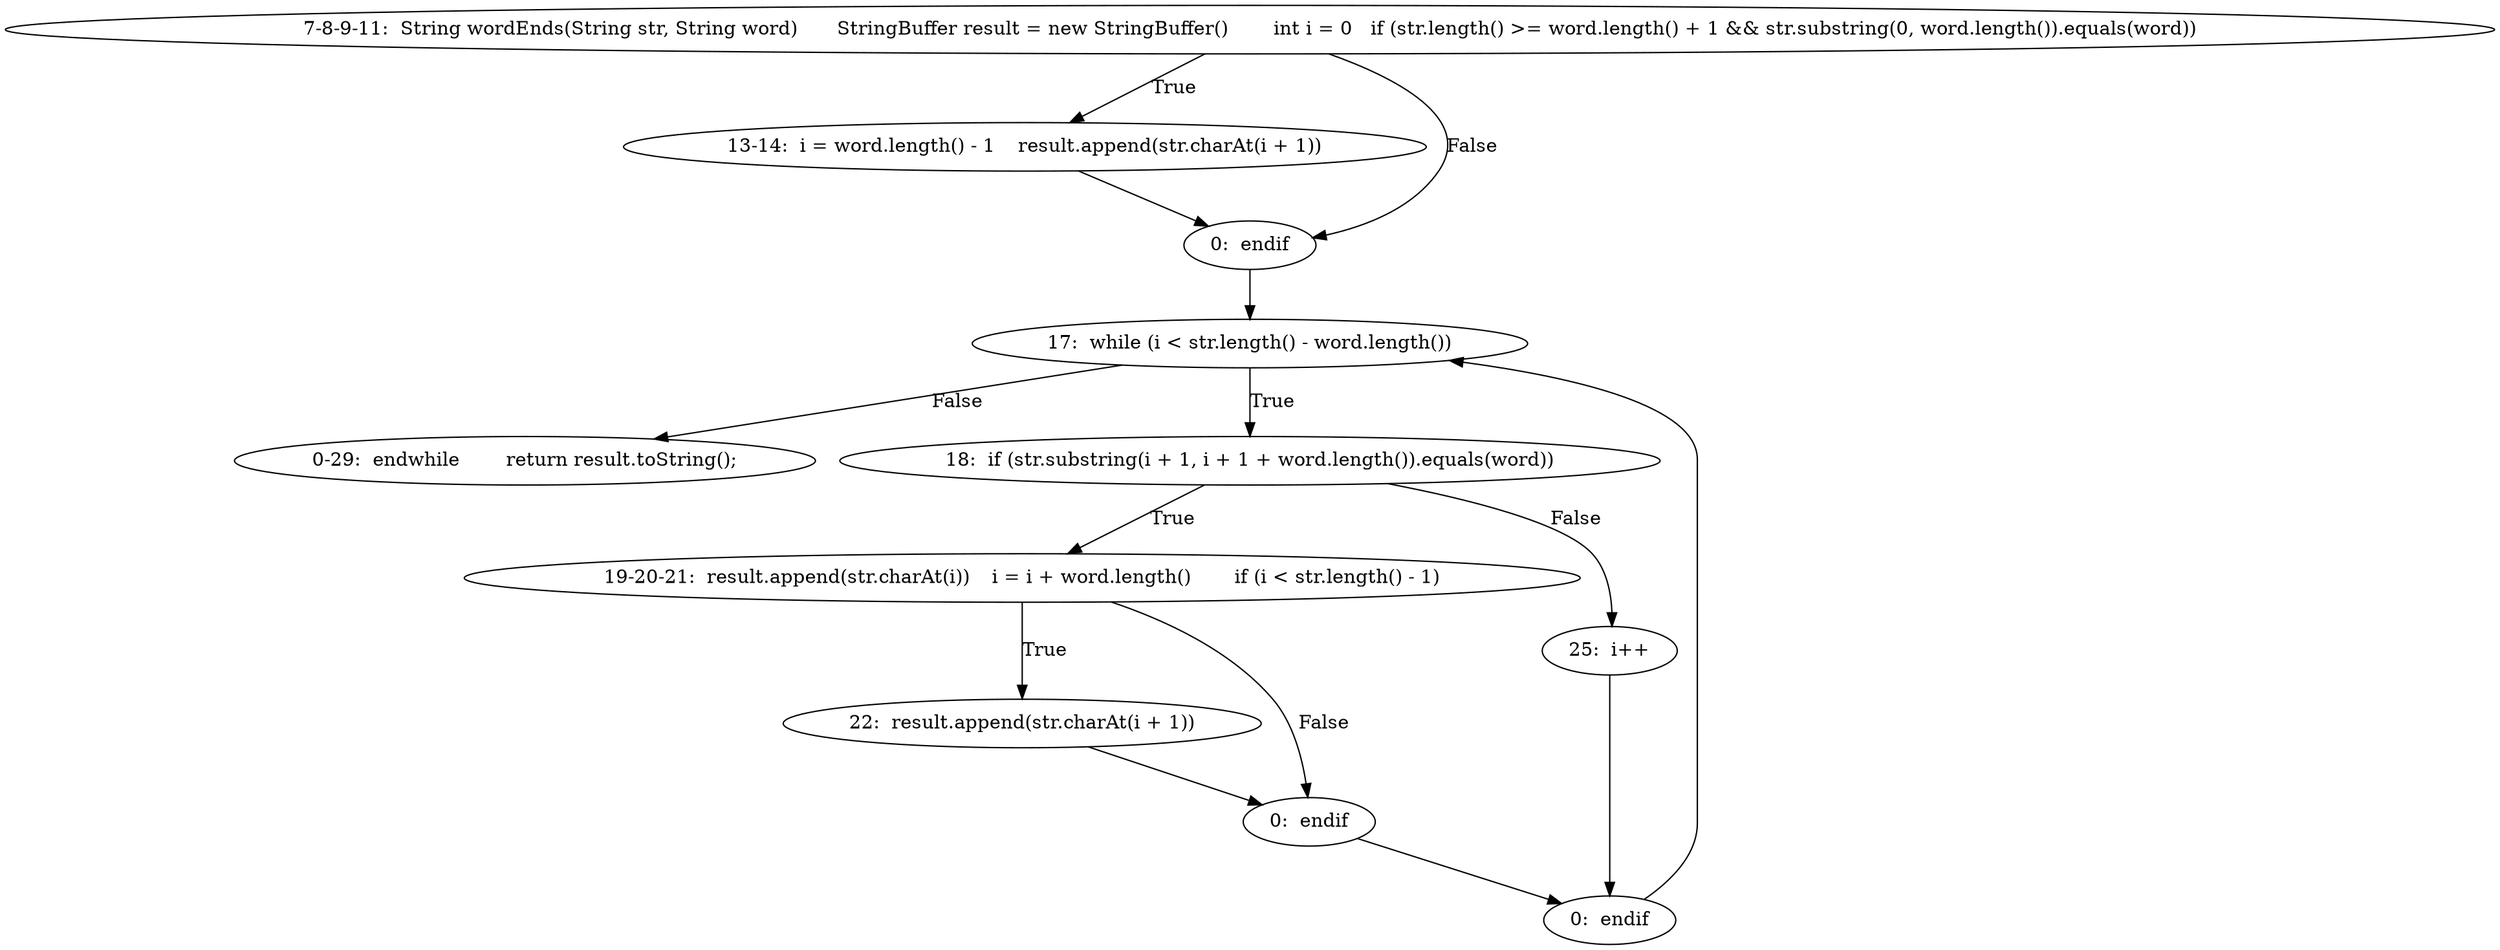 digraph result_test { 
// graph-vertices
  a3  [label="7-8-9-11:  String wordEnds(String str, String word)	StringBuffer result = new StringBuffer()	int i = 0	if (str.length() >= word.length() + 1 && str.substring(0, word.length()).equals(word))"]; 
  a4  [label="13-14:  i = word.length() - 1	result.append(str.charAt(i + 1))"]; 
  6  [label="0:  endif"]; 
  7  [label="17:  while (i < str.length() - word.length())"]; 
  a5  [label="0-29:  endwhile	return result.toString();"]; 
  9  [label="18:  if (str.substring(i + 1, i + 1 + word.length()).equals(word))"]; 
  a7  [label="19-20-21:  result.append(str.charAt(i))	i = i + word.length()	if (i < str.length() - 1)"]; 
  13  [label="22:  result.append(str.charAt(i + 1))"]; 
  14  [label="0:  endif"]; 
  15  [label="0:  endif"]; 
  16  [label="25:  i++"]; 
// graph-edges
  a3 -> a4  [label="True"]; 
  a4 -> 6;
  a3 -> 6  [label="False"]; 
  6 -> 7;
  7 -> a5  [label="False"]; 
  7 -> 9  [label="True"]; 
  9 -> a7  [label="True"]; 
  a7 -> 13  [label="True"]; 
  13 -> 14;
  a7 -> 14  [label="False"]; 
  14 -> 15;
  9 -> 16  [label="False"]; 
  16 -> 15;
  15 -> 7;
}